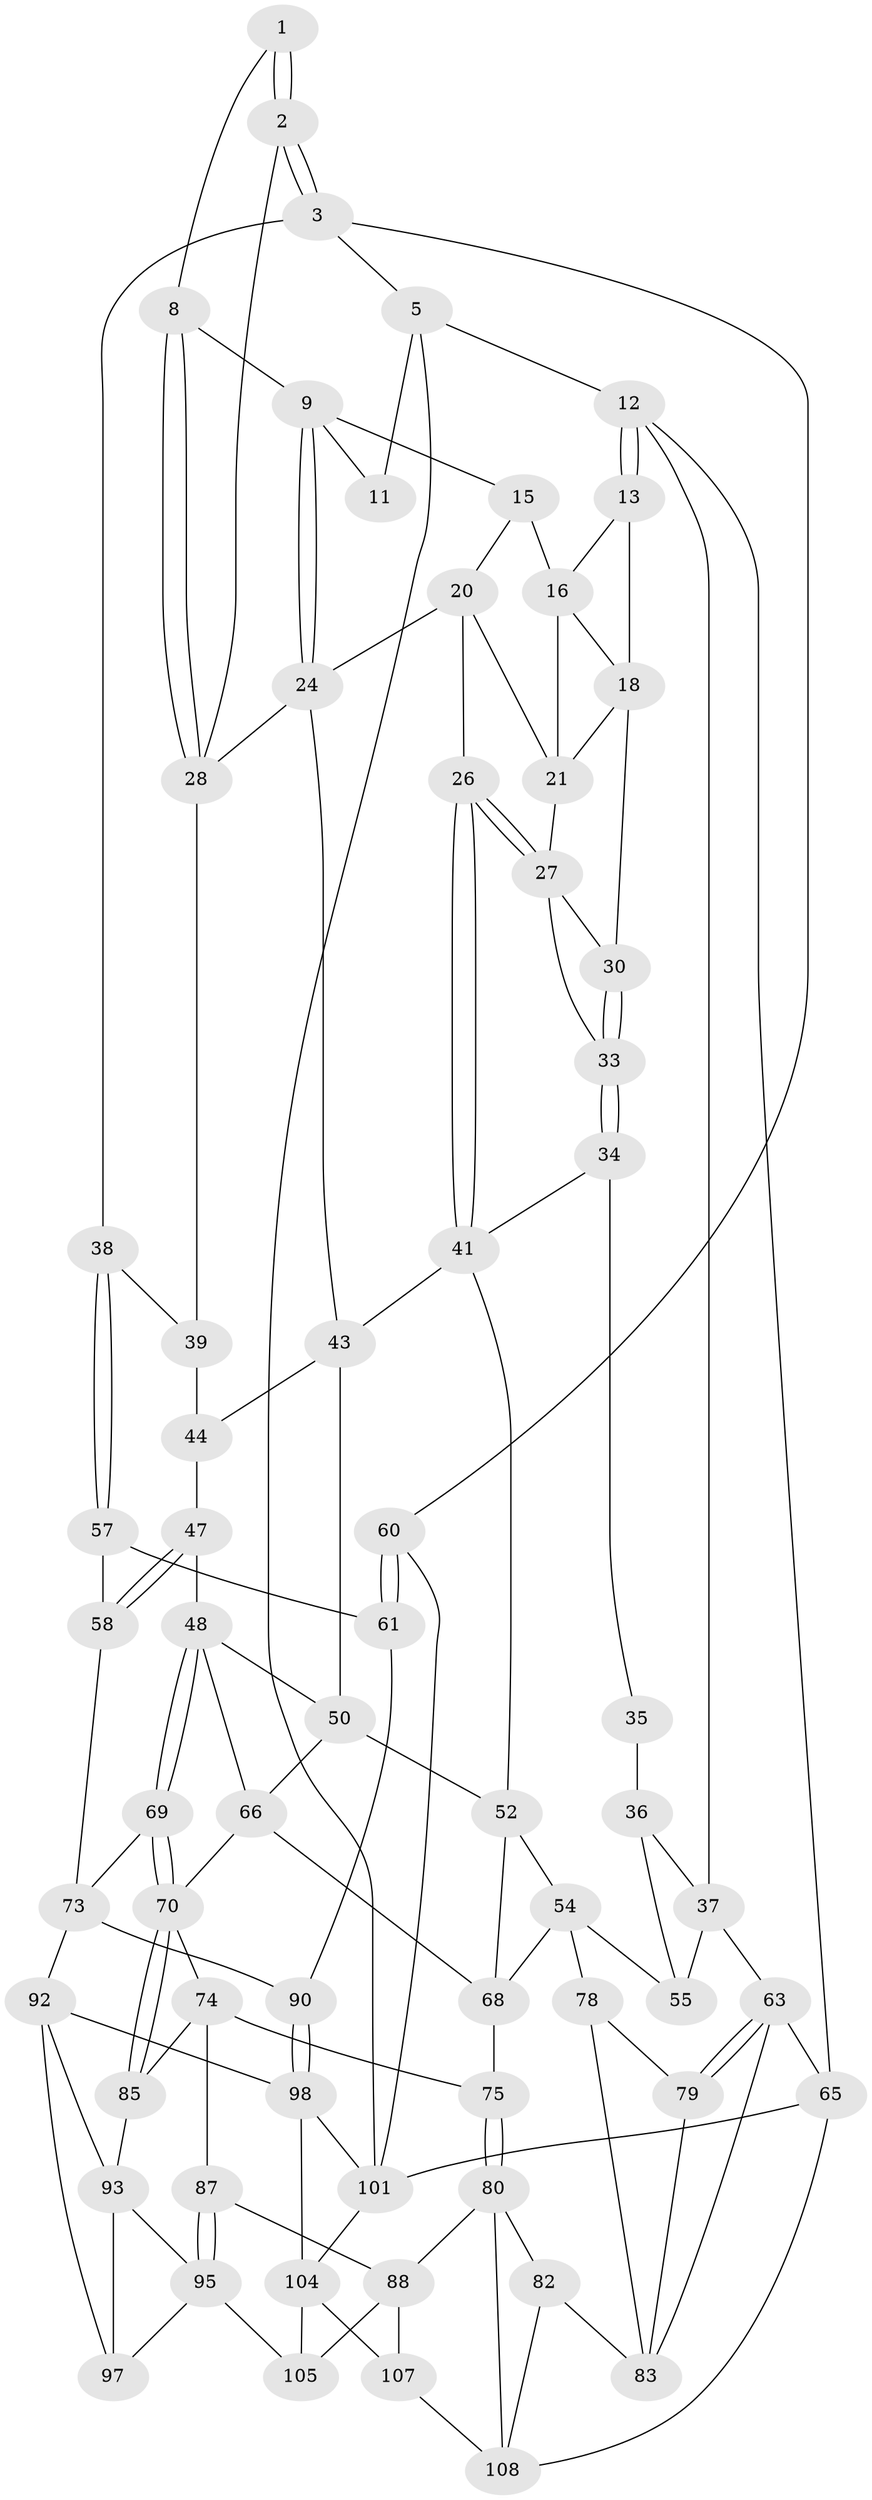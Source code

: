 // original degree distribution, {3: 0.01818181818181818, 6: 0.23636363636363636, 5: 0.4909090909090909, 4: 0.2545454545454545}
// Generated by graph-tools (version 1.1) at 2025/42/03/06/25 10:42:36]
// undirected, 67 vertices, 136 edges
graph export_dot {
graph [start="1"]
  node [color=gray90,style=filled];
  1 [pos="+0.8722942299048805+0",super="+7"];
  2 [pos="+1+0.15994830876703095",super="+22"];
  3 [pos="+1+0.22004131337808258",super="+4"];
  5 [pos="+1+0",super="+6"];
  8 [pos="+0.734580058826146+0.078552719075928"];
  9 [pos="+0.6600089883809549+0.05418140736710494",super="+10"];
  11 [pos="+0.6811682360836967+0"];
  12 [pos="+0+0"];
  13 [pos="+0+0",super="+14"];
  15 [pos="+0.4672100088146862+0.02610497860364408"];
  16 [pos="+0.4207614486059854+0",super="+17"];
  18 [pos="+0.3262993587690307+0.08922214742505805",super="+19"];
  20 [pos="+0.48645418009352986+0.09081840393649371",super="+23"];
  21 [pos="+0.4183591324135199+0.10523359423221583",super="+25"];
  24 [pos="+0.6337676004110094+0.11443359690828073",super="+32"];
  26 [pos="+0.45415802751634954+0.21651499151532927"];
  27 [pos="+0.40547473203870144+0.17742689109267346",super="+29"];
  28 [pos="+0.8442917023182083+0.1476589392470122",super="+31"];
  30 [pos="+0.27193857181101233+0.1436009961656157"];
  33 [pos="+0.2599574525889131+0.2773972387264823"];
  34 [pos="+0.25963083726518965+0.27816504145555254"];
  35 [pos="+0.24964072597576706+0.27892023435237606"];
  36 [pos="+0.0745304555104005+0.19269749000890468",super="+51"];
  37 [pos="+0+0",super="+59"];
  38 [pos="+0.938323451897785+0.32697627848691935"];
  39 [pos="+0.8370102302955071+0.34038150400400374",super="+40"];
  41 [pos="+0.4558020665325929+0.23303492255936523",super="+42"];
  43 [pos="+0.661716329268037+0.23880834516227764",super="+45"];
  44 [pos="+0.6623228039192585+0.23940418692207965",super="+46"];
  47 [pos="+0.7329284234296551+0.44484209721941226"];
  48 [pos="+0.6951960300092772+0.4605892237680217",super="+49"];
  50 [pos="+0.5233144208641517+0.37479478640629055",super="+56"];
  52 [pos="+0.3608675365812314+0.42954229506628683",super="+53"];
  54 [pos="+0.26084341908173636+0.5447292651185077",super="+77"];
  55 [pos="+0.09296394119856956+0.5224228540169219"];
  57 [pos="+0.9406040291262879+0.5228175493031154",super="+62"];
  58 [pos="+0.7680159711579235+0.4831952748583625",super="+72"];
  60 [pos="+1+0.6121847399858505",super="+100"];
  61 [pos="+1+0.6015719334926976",super="+89"];
  63 [pos="+0+0.6705989739797302",super="+64"];
  65 [pos="+0+1"];
  66 [pos="+0.5576344830998077+0.5531962278746484",super="+67"];
  68 [pos="+0.4527967396088105+0.5796986223708488",super="+76"];
  69 [pos="+0.6856716517172953+0.596147747998069"];
  70 [pos="+0.6429527168104504+0.6901447803034579",super="+71"];
  73 [pos="+0.805785152510902+0.6695740399874363",super="+91"];
  74 [pos="+0.4920891149636756+0.6801382675061763",super="+86"];
  75 [pos="+0.4555151451675757+0.6939389978050163"];
  78 [pos="+0.2815060037804802+0.6875455635679244"];
  79 [pos="+0.040807628374392946+0.7073229202376072"];
  80 [pos="+0.41415336066156067+0.8093523960113843",super="+81"];
  82 [pos="+0.3354950116956598+0.8387926216787531"];
  83 [pos="+0.29159725353035754+0.7873322709769716",super="+84"];
  85 [pos="+0.6473192863096998+0.6973366418231267"];
  87 [pos="+0.5681707918822131+0.8162809889246431"];
  88 [pos="+0.4781569013977213+0.8294085265238784",super="+106"];
  90 [pos="+0.8538114884136957+0.7670650311428308"];
  92 [pos="+0.7542922278035568+0.7011010695706468",super="+96"];
  93 [pos="+0.6898249551151322+0.7108111865170277",super="+94"];
  95 [pos="+0.5997121146966327+0.8485289391618905",super="+103"];
  97 [pos="+0.7298547119668142+0.8534180293492891"];
  98 [pos="+0.8510190782726544+0.8107482065704225",super="+99"];
  101 [pos="+1+1",super="+102"];
  104 [pos="+0.7600757930570887+0.9125496300309377",super="+109"];
  105 [pos="+0.6200865520702902+0.9961574444882269"];
  107 [pos="+0.5421039793424618+1"];
  108 [pos="+0.5142579827802851+1",super="+110"];
  1 -- 2 [weight=2];
  1 -- 2;
  1 -- 8;
  2 -- 3;
  2 -- 3;
  2 -- 28;
  3 -- 38;
  3 -- 60;
  3 -- 5;
  5 -- 12;
  5 -- 101;
  5 -- 11;
  8 -- 9;
  8 -- 28;
  8 -- 28;
  9 -- 24;
  9 -- 24;
  9 -- 11;
  9 -- 15;
  12 -- 13;
  12 -- 13;
  12 -- 37;
  12 -- 65;
  13 -- 18;
  13 -- 16;
  15 -- 16;
  15 -- 20;
  16 -- 18;
  16 -- 21;
  18 -- 21;
  18 -- 30;
  20 -- 21;
  20 -- 24;
  20 -- 26;
  21 -- 27;
  24 -- 43;
  24 -- 28;
  26 -- 27;
  26 -- 27;
  26 -- 41;
  26 -- 41;
  27 -- 33;
  27 -- 30;
  28 -- 39;
  30 -- 33;
  30 -- 33;
  33 -- 34;
  33 -- 34;
  34 -- 35;
  34 -- 41;
  35 -- 36 [weight=2];
  36 -- 37;
  36 -- 55;
  37 -- 63;
  37 -- 55;
  38 -- 39;
  38 -- 57;
  38 -- 57;
  39 -- 44 [weight=2];
  41 -- 52;
  41 -- 43;
  43 -- 44;
  43 -- 50;
  44 -- 47;
  47 -- 48;
  47 -- 58;
  47 -- 58;
  48 -- 69;
  48 -- 69;
  48 -- 50;
  48 -- 66;
  50 -- 52;
  50 -- 66;
  52 -- 54;
  52 -- 68;
  54 -- 55;
  54 -- 78;
  54 -- 68;
  57 -- 58 [weight=2];
  57 -- 61;
  58 -- 73;
  60 -- 61 [weight=2];
  60 -- 61;
  60 -- 101;
  61 -- 90;
  63 -- 79;
  63 -- 79;
  63 -- 65;
  63 -- 83;
  65 -- 101;
  65 -- 108;
  66 -- 70;
  66 -- 68;
  68 -- 75;
  69 -- 70;
  69 -- 70;
  69 -- 73;
  70 -- 85;
  70 -- 85;
  70 -- 74;
  73 -- 90;
  73 -- 92;
  74 -- 75;
  74 -- 85;
  74 -- 87;
  75 -- 80;
  75 -- 80;
  78 -- 79;
  78 -- 83;
  79 -- 83;
  80 -- 88;
  80 -- 82;
  80 -- 108;
  82 -- 83;
  82 -- 108;
  85 -- 93;
  87 -- 88;
  87 -- 95;
  87 -- 95;
  88 -- 105;
  88 -- 107;
  90 -- 98;
  90 -- 98;
  92 -- 93;
  92 -- 97;
  92 -- 98;
  93 -- 97;
  93 -- 95;
  95 -- 97;
  95 -- 105;
  98 -- 101;
  98 -- 104;
  101 -- 104;
  104 -- 105;
  104 -- 107;
  107 -- 108;
}
